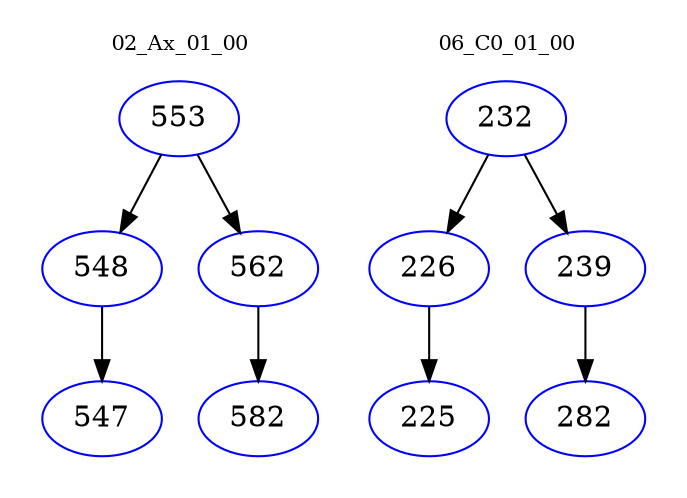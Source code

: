 digraph{
subgraph cluster_0 {
color = white
label = "02_Ax_01_00";
fontsize=10;
T0_553 [label="553", color="blue"]
T0_553 -> T0_548 [color="black"]
T0_548 [label="548", color="blue"]
T0_548 -> T0_547 [color="black"]
T0_547 [label="547", color="blue"]
T0_553 -> T0_562 [color="black"]
T0_562 [label="562", color="blue"]
T0_562 -> T0_582 [color="black"]
T0_582 [label="582", color="blue"]
}
subgraph cluster_1 {
color = white
label = "06_C0_01_00";
fontsize=10;
T1_232 [label="232", color="blue"]
T1_232 -> T1_226 [color="black"]
T1_226 [label="226", color="blue"]
T1_226 -> T1_225 [color="black"]
T1_225 [label="225", color="blue"]
T1_232 -> T1_239 [color="black"]
T1_239 [label="239", color="blue"]
T1_239 -> T1_282 [color="black"]
T1_282 [label="282", color="blue"]
}
}
